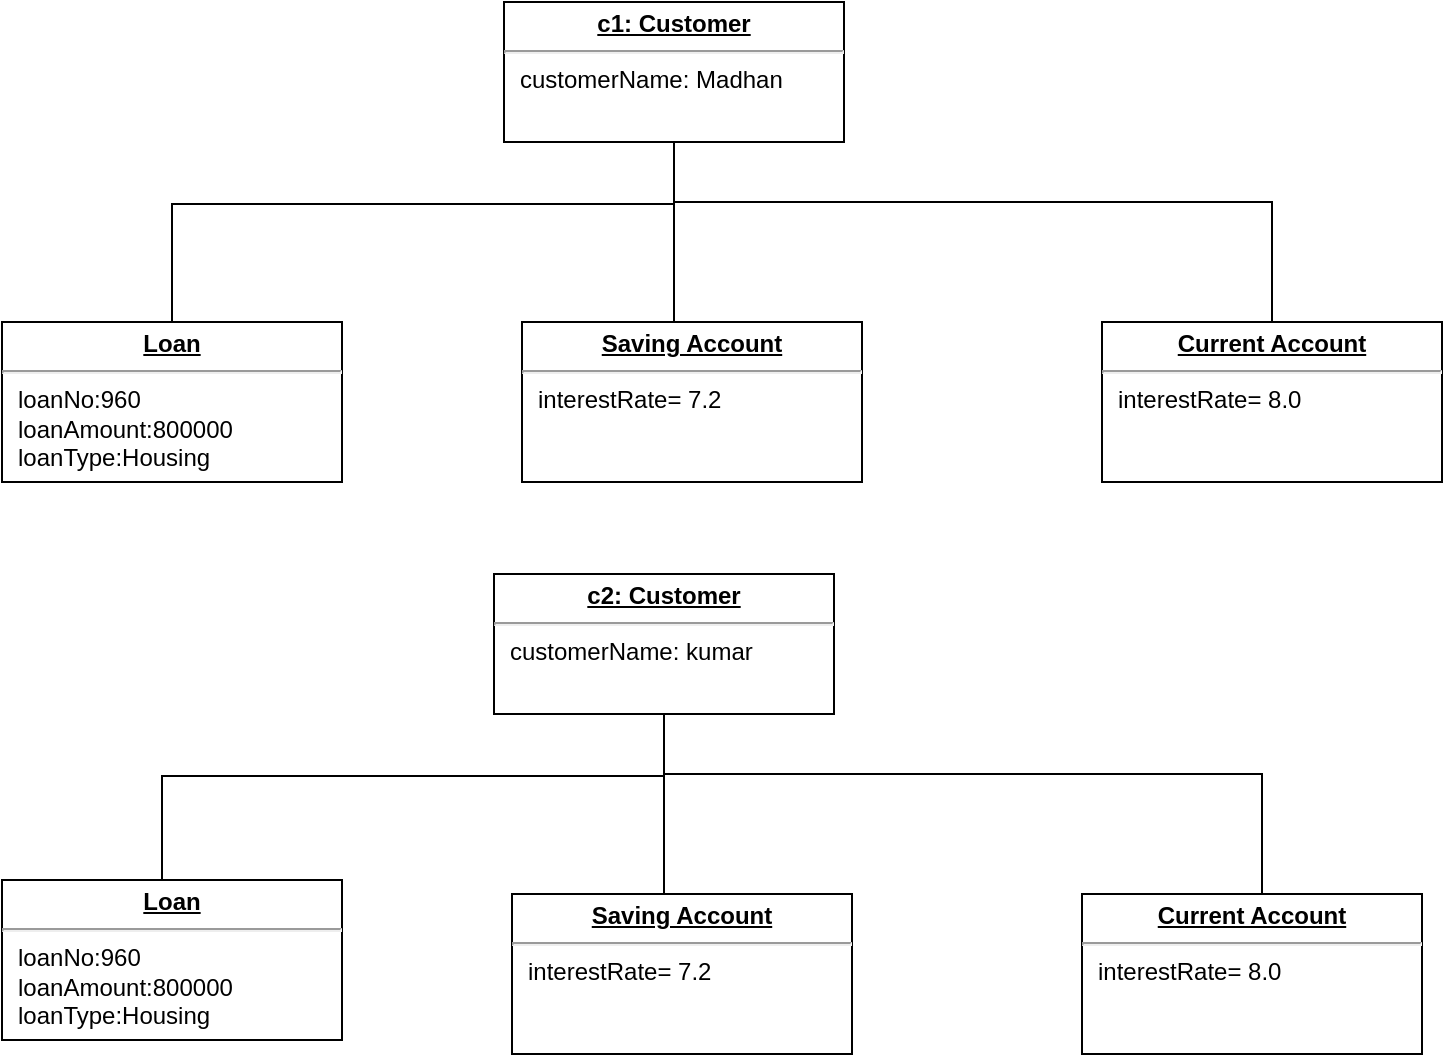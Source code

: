 <mxfile version="21.6.5" type="google">
  <diagram name="Page-1" id="5Nfi_Nrcf6Sqsb07zSS1">
    <mxGraphModel grid="1" page="1" gridSize="10" guides="1" tooltips="1" connect="1" arrows="1" fold="1" pageScale="1" pageWidth="850" pageHeight="1100" math="0" shadow="0">
      <root>
        <mxCell id="0" />
        <mxCell id="1" parent="0" />
        <mxCell id="rrYz4FfC1FY8qa1jLy2g-1" value="&lt;p style=&quot;margin:0px;margin-top:4px;text-align:center;text-decoration:underline;&quot;&gt;&lt;b&gt;c1: Customer&lt;/b&gt;&lt;/p&gt;&lt;hr&gt;&lt;p style=&quot;margin:0px;margin-left:8px;&quot;&gt;customerName: Madhan&lt;/p&gt;" style="verticalAlign=top;align=left;overflow=fill;fontSize=12;fontFamily=Helvetica;html=1;whiteSpace=wrap;" vertex="1" parent="1">
          <mxGeometry x="351" y="960" width="170" height="70" as="geometry" />
        </mxCell>
        <mxCell id="rrYz4FfC1FY8qa1jLy2g-2" style="edgeStyle=orthogonalEdgeStyle;rounded=0;orthogonalLoop=1;jettySize=auto;html=1;entryX=0.5;entryY=1;entryDx=0;entryDy=0;endArrow=none;endFill=0;" edge="1" parent="1" source="rrYz4FfC1FY8qa1jLy2g-3" target="rrYz4FfC1FY8qa1jLy2g-1">
          <mxGeometry relative="1" as="geometry">
            <Array as="points">
              <mxPoint x="436" y="1100" />
              <mxPoint x="436" y="1100" />
            </Array>
          </mxGeometry>
        </mxCell>
        <mxCell id="rrYz4FfC1FY8qa1jLy2g-3" value="&lt;p style=&quot;margin:0px;margin-top:4px;text-align:center;text-decoration:underline;&quot;&gt;&lt;b&gt;Saving Account&lt;/b&gt;&lt;/p&gt;&lt;hr&gt;&lt;p style=&quot;margin:0px;margin-left:8px;&quot;&gt;interestRate= 7.2&lt;/p&gt;" style="verticalAlign=top;align=left;overflow=fill;fontSize=12;fontFamily=Helvetica;html=1;whiteSpace=wrap;" vertex="1" parent="1">
          <mxGeometry x="360" y="1120" width="170" height="80" as="geometry" />
        </mxCell>
        <mxCell id="rrYz4FfC1FY8qa1jLy2g-4" style="edgeStyle=orthogonalEdgeStyle;rounded=0;orthogonalLoop=1;jettySize=auto;html=1;entryX=0.5;entryY=1;entryDx=0;entryDy=0;endArrow=none;endFill=0;" edge="1" parent="1" target="rrYz4FfC1FY8qa1jLy2g-1">
          <mxGeometry relative="1" as="geometry">
            <Array as="points">
              <mxPoint x="735" y="1060" />
              <mxPoint x="436" y="1060" />
            </Array>
            <mxPoint x="735" y="1120" as="sourcePoint" />
          </mxGeometry>
        </mxCell>
        <mxCell id="rrYz4FfC1FY8qa1jLy2g-5" style="edgeStyle=orthogonalEdgeStyle;rounded=0;orthogonalLoop=1;jettySize=auto;html=1;entryX=0.5;entryY=1;entryDx=0;entryDy=0;endArrow=none;endFill=0;" edge="1" parent="1" source="rrYz4FfC1FY8qa1jLy2g-6" target="rrYz4FfC1FY8qa1jLy2g-1">
          <mxGeometry relative="1" as="geometry">
            <mxPoint x="270" y="1000" as="targetPoint" />
            <Array as="points">
              <mxPoint x="185" y="1061" />
              <mxPoint x="436" y="1061" />
            </Array>
          </mxGeometry>
        </mxCell>
        <mxCell id="rrYz4FfC1FY8qa1jLy2g-6" value="&lt;p style=&quot;margin:0px;margin-top:4px;text-align:center;text-decoration:underline;&quot;&gt;&lt;b&gt;Loan&lt;/b&gt;&lt;/p&gt;&lt;hr&gt;&lt;p style=&quot;margin:0px;margin-left:8px;&quot;&gt;loanNo:960&lt;/p&gt;&lt;p style=&quot;margin:0px;margin-left:8px;&quot;&gt;loanAmount:800000&lt;/p&gt;&lt;p style=&quot;margin:0px;margin-left:8px;&quot;&gt;loanType:Housing&lt;/p&gt;" style="verticalAlign=top;align=left;overflow=fill;fontSize=12;fontFamily=Helvetica;html=1;whiteSpace=wrap;" vertex="1" parent="1">
          <mxGeometry x="100" y="1120" width="170" height="80" as="geometry" />
        </mxCell>
        <mxCell id="rrYz4FfC1FY8qa1jLy2g-7" value="&lt;p style=&quot;margin:0px;margin-top:4px;text-align:center;text-decoration:underline;&quot;&gt;&lt;b&gt;c2: Customer&lt;/b&gt;&lt;/p&gt;&lt;hr&gt;&lt;p style=&quot;margin:0px;margin-left:8px;&quot;&gt;customerName: kumar&lt;/p&gt;" style="verticalAlign=top;align=left;overflow=fill;fontSize=12;fontFamily=Helvetica;html=1;whiteSpace=wrap;" vertex="1" parent="1">
          <mxGeometry x="346" y="1246" width="170" height="70" as="geometry" />
        </mxCell>
        <mxCell id="rrYz4FfC1FY8qa1jLy2g-8" style="edgeStyle=orthogonalEdgeStyle;rounded=0;orthogonalLoop=1;jettySize=auto;html=1;entryX=0.5;entryY=1;entryDx=0;entryDy=0;endArrow=none;endFill=0;" edge="1" parent="1" source="rrYz4FfC1FY8qa1jLy2g-9" target="rrYz4FfC1FY8qa1jLy2g-7">
          <mxGeometry relative="1" as="geometry">
            <Array as="points">
              <mxPoint x="431" y="1386" />
              <mxPoint x="431" y="1386" />
            </Array>
          </mxGeometry>
        </mxCell>
        <mxCell id="rrYz4FfC1FY8qa1jLy2g-9" value="&lt;p style=&quot;margin:0px;margin-top:4px;text-align:center;text-decoration:underline;&quot;&gt;&lt;b&gt;Saving Account&lt;/b&gt;&lt;/p&gt;&lt;hr&gt;&lt;p style=&quot;margin:0px;margin-left:8px;&quot;&gt;interestRate= 7.2&lt;/p&gt;" style="verticalAlign=top;align=left;overflow=fill;fontSize=12;fontFamily=Helvetica;html=1;whiteSpace=wrap;" vertex="1" parent="1">
          <mxGeometry x="355" y="1406" width="170" height="80" as="geometry" />
        </mxCell>
        <mxCell id="rrYz4FfC1FY8qa1jLy2g-10" style="edgeStyle=orthogonalEdgeStyle;rounded=0;orthogonalLoop=1;jettySize=auto;html=1;entryX=0.5;entryY=1;entryDx=0;entryDy=0;endArrow=none;endFill=0;" edge="1" parent="1" target="rrYz4FfC1FY8qa1jLy2g-7">
          <mxGeometry relative="1" as="geometry">
            <mxPoint x="730" y="1406" as="sourcePoint" />
            <Array as="points">
              <mxPoint x="730" y="1346" />
              <mxPoint x="431" y="1346" />
            </Array>
          </mxGeometry>
        </mxCell>
        <mxCell id="rrYz4FfC1FY8qa1jLy2g-11" style="edgeStyle=orthogonalEdgeStyle;rounded=0;orthogonalLoop=1;jettySize=auto;html=1;entryX=0.5;entryY=1;entryDx=0;entryDy=0;endArrow=none;endFill=0;" edge="1" parent="1" target="rrYz4FfC1FY8qa1jLy2g-7">
          <mxGeometry relative="1" as="geometry">
            <mxPoint x="265" y="1286" as="targetPoint" />
            <mxPoint x="180" y="1406" as="sourcePoint" />
            <Array as="points">
              <mxPoint x="180" y="1347" />
              <mxPoint x="431" y="1347" />
            </Array>
          </mxGeometry>
        </mxCell>
        <mxCell id="rrYz4FfC1FY8qa1jLy2g-12" value="&lt;p style=&quot;margin:0px;margin-top:4px;text-align:center;text-decoration:underline;&quot;&gt;&lt;b&gt;Loan&lt;/b&gt;&lt;/p&gt;&lt;hr&gt;&lt;p style=&quot;margin:0px;margin-left:8px;&quot;&gt;loanNo:960&lt;/p&gt;&lt;p style=&quot;margin:0px;margin-left:8px;&quot;&gt;loanAmount:800000&lt;/p&gt;&lt;p style=&quot;margin:0px;margin-left:8px;&quot;&gt;loanType:Housing&lt;/p&gt;" style="verticalAlign=top;align=left;overflow=fill;fontSize=12;fontFamily=Helvetica;html=1;whiteSpace=wrap;" vertex="1" parent="1">
          <mxGeometry x="100" y="1399" width="170" height="80" as="geometry" />
        </mxCell>
        <mxCell id="rrYz4FfC1FY8qa1jLy2g-13" value="&lt;p style=&quot;margin:0px;margin-top:4px;text-align:center;text-decoration:underline;&quot;&gt;&lt;b&gt;Current Account&lt;/b&gt;&lt;/p&gt;&lt;hr&gt;&lt;p style=&quot;margin:0px;margin-left:8px;&quot;&gt;interestRate= 8.0&lt;/p&gt;" style="verticalAlign=top;align=left;overflow=fill;fontSize=12;fontFamily=Helvetica;html=1;whiteSpace=wrap;" vertex="1" parent="1">
          <mxGeometry x="650" y="1120" width="170" height="80" as="geometry" />
        </mxCell>
        <mxCell id="rrYz4FfC1FY8qa1jLy2g-14" value="&lt;p style=&quot;margin:0px;margin-top:4px;text-align:center;text-decoration:underline;&quot;&gt;&lt;b&gt;Current Account&lt;/b&gt;&lt;/p&gt;&lt;hr&gt;&lt;p style=&quot;margin:0px;margin-left:8px;&quot;&gt;interestRate= 8.0&lt;/p&gt;" style="verticalAlign=top;align=left;overflow=fill;fontSize=12;fontFamily=Helvetica;html=1;whiteSpace=wrap;" vertex="1" parent="1">
          <mxGeometry x="640" y="1406" width="170" height="80" as="geometry" />
        </mxCell>
      </root>
    </mxGraphModel>
  </diagram>
</mxfile>

